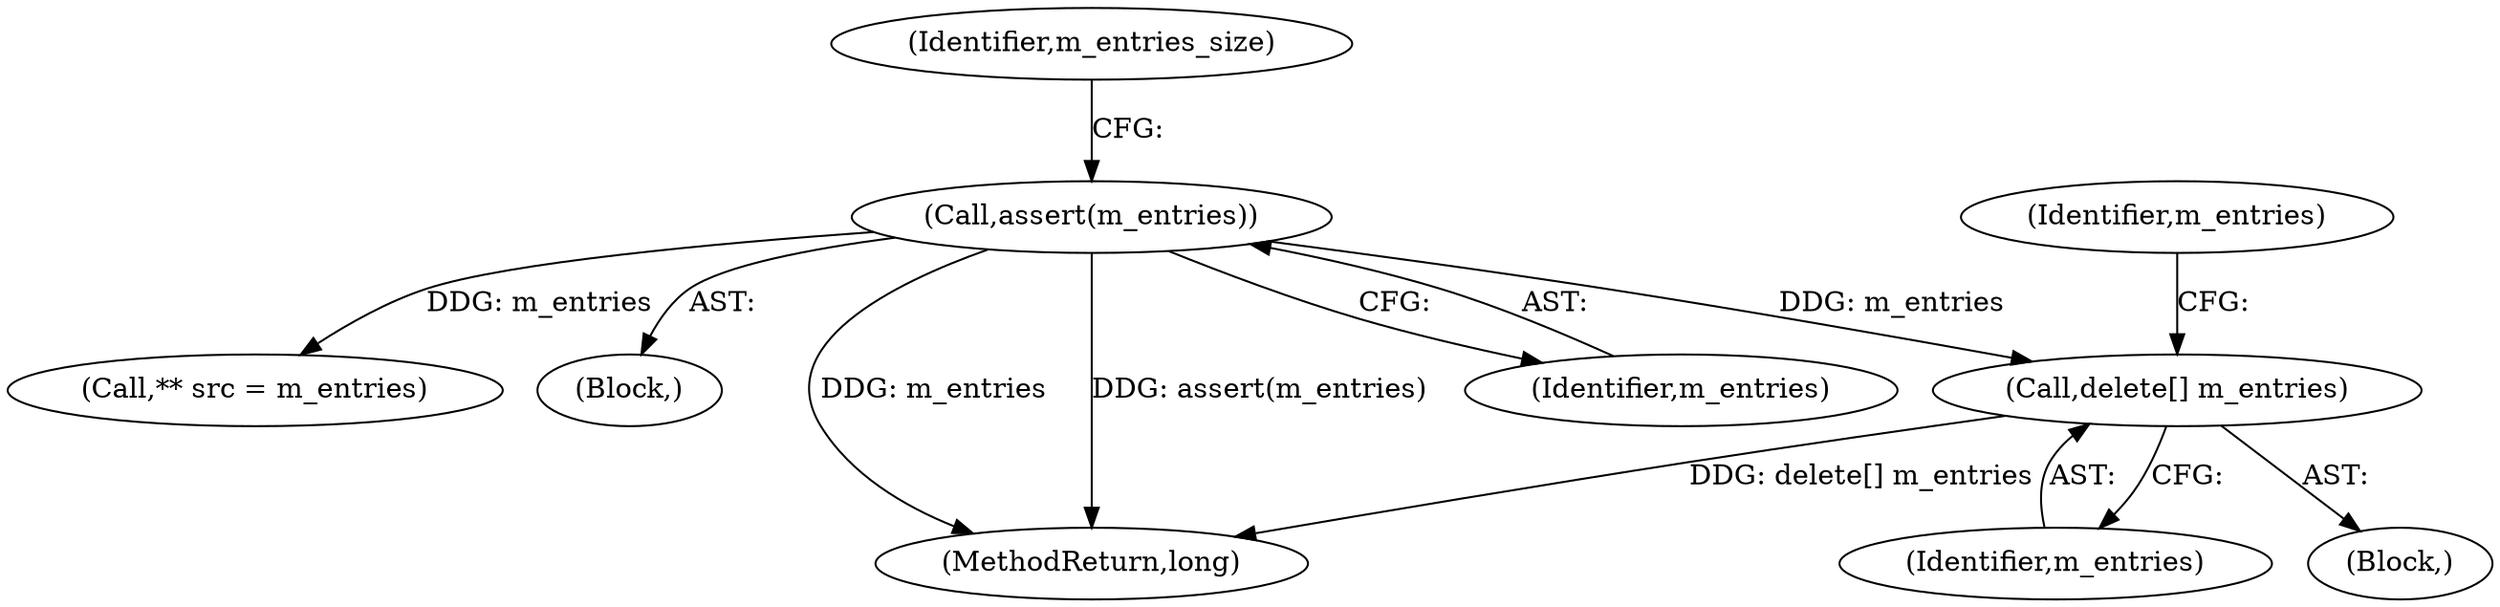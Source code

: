 digraph "0_Android_cc274e2abe8b2a6698a5c47d8aa4bb45f1f9538d_3@API" {
"1000199" [label="(Call,delete[] m_entries)"];
"1000147" [label="(Call,assert(m_entries))"];
"1000161" [label="(Block,)"];
"1000151" [label="(Identifier,m_entries_size)"];
"1000176" [label="(Call,** src = m_entries)"];
"1000146" [label="(Block,)"];
"1000147" [label="(Call,assert(m_entries))"];
"1000202" [label="(Identifier,m_entries)"];
"1000221" [label="(MethodReturn,long)"];
"1000199" [label="(Call,delete[] m_entries)"];
"1000200" [label="(Identifier,m_entries)"];
"1000148" [label="(Identifier,m_entries)"];
"1000199" -> "1000161"  [label="AST: "];
"1000199" -> "1000200"  [label="CFG: "];
"1000200" -> "1000199"  [label="AST: "];
"1000202" -> "1000199"  [label="CFG: "];
"1000199" -> "1000221"  [label="DDG: delete[] m_entries"];
"1000147" -> "1000199"  [label="DDG: m_entries"];
"1000147" -> "1000146"  [label="AST: "];
"1000147" -> "1000148"  [label="CFG: "];
"1000148" -> "1000147"  [label="AST: "];
"1000151" -> "1000147"  [label="CFG: "];
"1000147" -> "1000221"  [label="DDG: m_entries"];
"1000147" -> "1000221"  [label="DDG: assert(m_entries)"];
"1000147" -> "1000176"  [label="DDG: m_entries"];
}
